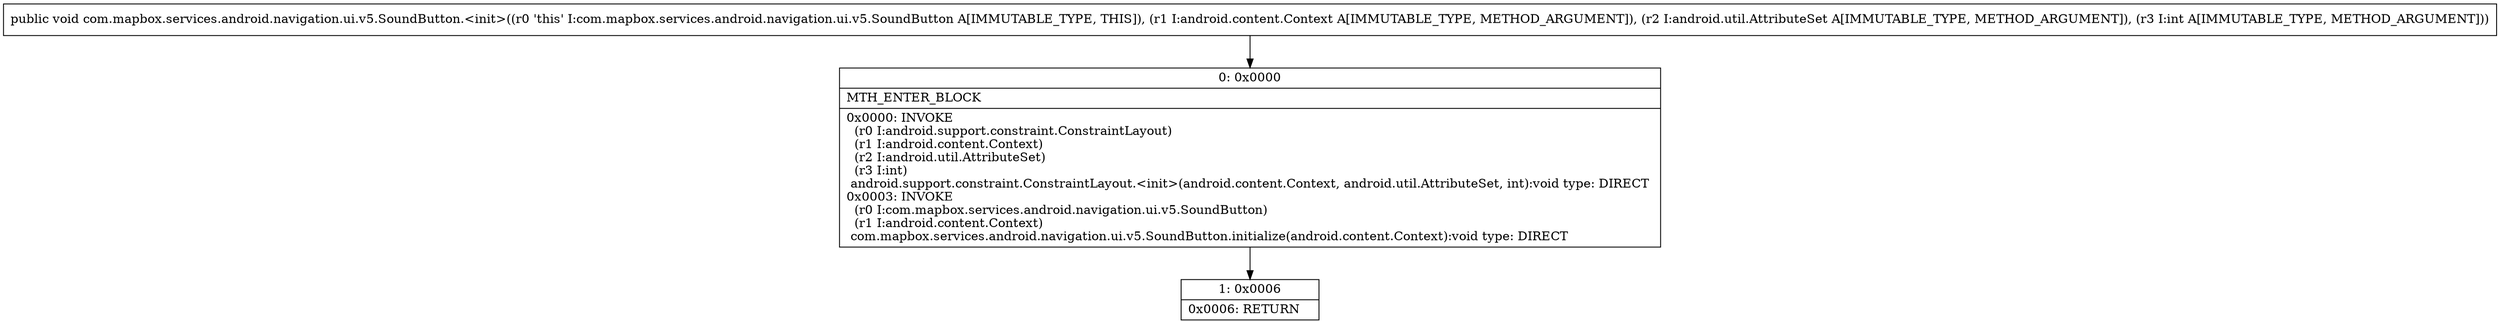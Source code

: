 digraph "CFG forcom.mapbox.services.android.navigation.ui.v5.SoundButton.\<init\>(Landroid\/content\/Context;Landroid\/util\/AttributeSet;I)V" {
Node_0 [shape=record,label="{0\:\ 0x0000|MTH_ENTER_BLOCK\l|0x0000: INVOKE  \l  (r0 I:android.support.constraint.ConstraintLayout)\l  (r1 I:android.content.Context)\l  (r2 I:android.util.AttributeSet)\l  (r3 I:int)\l android.support.constraint.ConstraintLayout.\<init\>(android.content.Context, android.util.AttributeSet, int):void type: DIRECT \l0x0003: INVOKE  \l  (r0 I:com.mapbox.services.android.navigation.ui.v5.SoundButton)\l  (r1 I:android.content.Context)\l com.mapbox.services.android.navigation.ui.v5.SoundButton.initialize(android.content.Context):void type: DIRECT \l}"];
Node_1 [shape=record,label="{1\:\ 0x0006|0x0006: RETURN   \l}"];
MethodNode[shape=record,label="{public void com.mapbox.services.android.navigation.ui.v5.SoundButton.\<init\>((r0 'this' I:com.mapbox.services.android.navigation.ui.v5.SoundButton A[IMMUTABLE_TYPE, THIS]), (r1 I:android.content.Context A[IMMUTABLE_TYPE, METHOD_ARGUMENT]), (r2 I:android.util.AttributeSet A[IMMUTABLE_TYPE, METHOD_ARGUMENT]), (r3 I:int A[IMMUTABLE_TYPE, METHOD_ARGUMENT])) }"];
MethodNode -> Node_0;
Node_0 -> Node_1;
}

